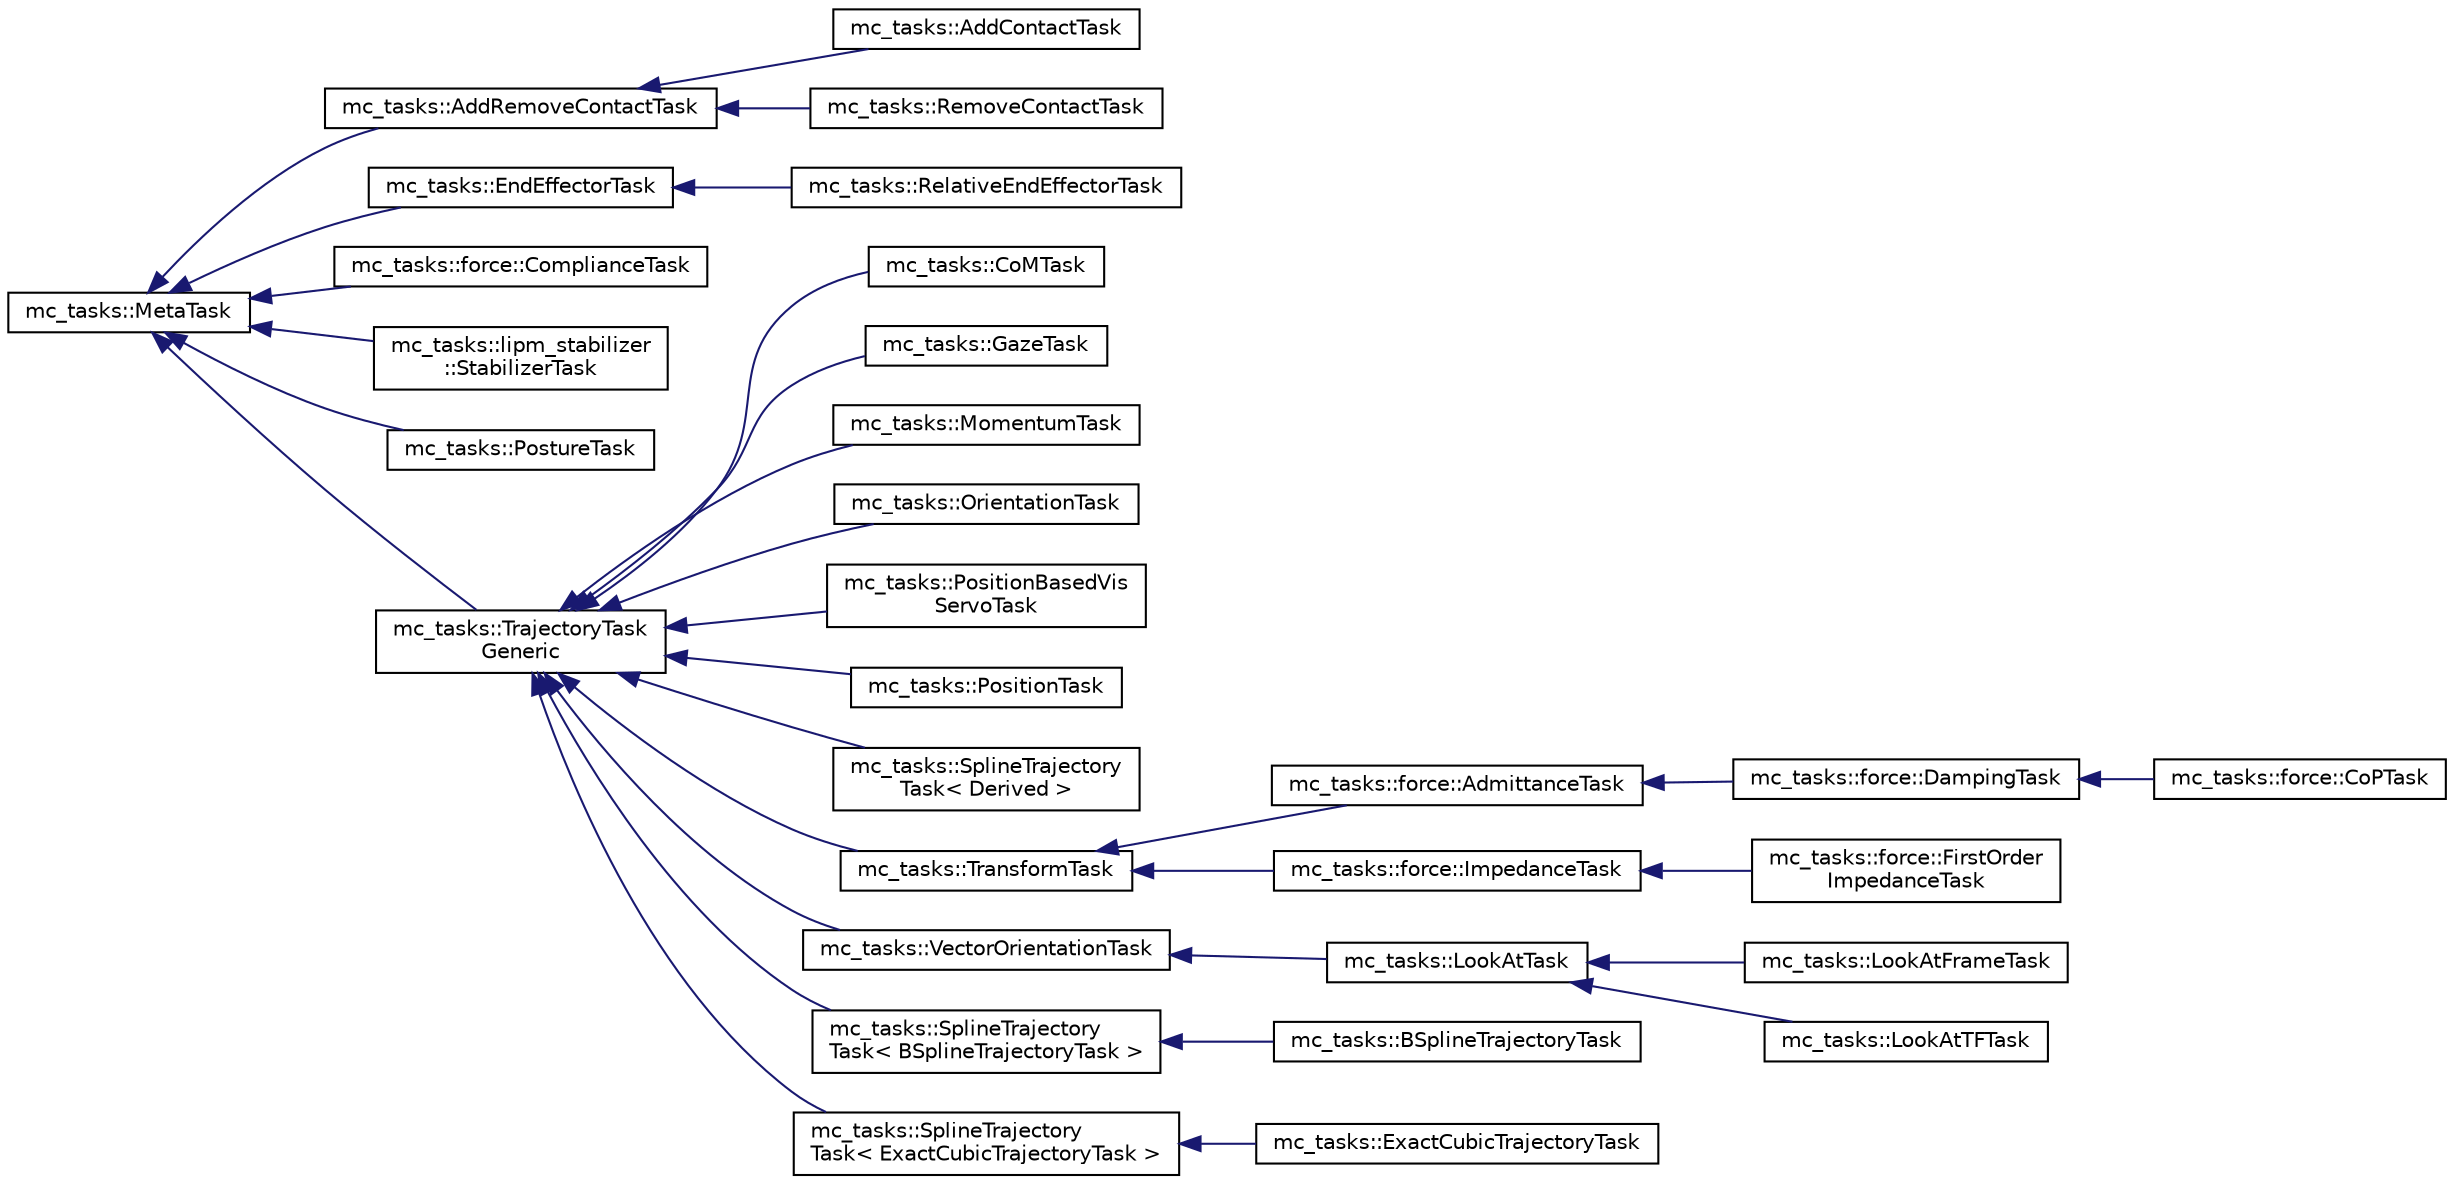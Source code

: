 digraph "Graphical Class Hierarchy"
{
 // INTERACTIVE_SVG=YES
  edge [fontname="Helvetica",fontsize="10",labelfontname="Helvetica",labelfontsize="10"];
  node [fontname="Helvetica",fontsize="10",shape=record];
  rankdir="LR";
  Node0 [label="mc_tasks::MetaTask",height=0.2,width=0.4,color="black", fillcolor="white", style="filled",URL="$structmc__tasks_1_1MetaTask.html",tooltip="Represents a generic task. "];
  Node0 -> Node1 [dir="back",color="midnightblue",fontsize="10",style="solid",fontname="Helvetica"];
  Node1 [label="mc_tasks::AddRemoveContactTask",height=0.2,width=0.4,color="black", fillcolor="white", style="filled",URL="$structmc__tasks_1_1AddRemoveContactTask.html",tooltip="Add or remove a contact. "];
  Node1 -> Node2 [dir="back",color="midnightblue",fontsize="10",style="solid",fontname="Helvetica"];
  Node2 [label="mc_tasks::AddContactTask",height=0.2,width=0.4,color="black", fillcolor="white", style="filled",URL="$structmc__tasks_1_1AddContactTask.html",tooltip="Add a contact. "];
  Node1 -> Node3 [dir="back",color="midnightblue",fontsize="10",style="solid",fontname="Helvetica"];
  Node3 [label="mc_tasks::RemoveContactTask",height=0.2,width=0.4,color="black", fillcolor="white", style="filled",URL="$structmc__tasks_1_1RemoveContactTask.html",tooltip="Remove a contact. "];
  Node0 -> Node4 [dir="back",color="midnightblue",fontsize="10",style="solid",fontname="Helvetica"];
  Node4 [label="mc_tasks::EndEffectorTask",height=0.2,width=0.4,color="black", fillcolor="white", style="filled",URL="$structmc__tasks_1_1EndEffectorTask.html",tooltip="Controls an end-effector. "];
  Node4 -> Node5 [dir="back",color="midnightblue",fontsize="10",style="solid",fontname="Helvetica"];
  Node5 [label="mc_tasks::RelativeEndEffectorTask",height=0.2,width=0.4,color="black", fillcolor="white", style="filled",URL="$structmc__tasks_1_1RelativeEndEffectorTask.html",tooltip="Controls an end-effector relatively to another frame. "];
  Node0 -> Node6 [dir="back",color="midnightblue",fontsize="10",style="solid",fontname="Helvetica"];
  Node6 [label="mc_tasks::force::ComplianceTask",height=0.2,width=0.4,color="black", fillcolor="white", style="filled",URL="$structmc__tasks_1_1force_1_1ComplianceTask.html",tooltip="Add a contact in a compliant manner. "];
  Node0 -> Node7 [dir="back",color="midnightblue",fontsize="10",style="solid",fontname="Helvetica"];
  Node7 [label="mc_tasks::lipm_stabilizer\l::StabilizerTask",height=0.2,width=0.4,color="black", fillcolor="white", style="filled",URL="$structmc__tasks_1_1lipm__stabilizer_1_1StabilizerTask.html"];
  Node0 -> Node8 [dir="back",color="midnightblue",fontsize="10",style="solid",fontname="Helvetica"];
  Node8 [label="mc_tasks::PostureTask",height=0.2,width=0.4,color="black", fillcolor="white", style="filled",URL="$structmc__tasks_1_1PostureTask.html"];
  Node0 -> Node9 [dir="back",color="midnightblue",fontsize="10",style="solid",fontname="Helvetica"];
  Node9 [label="mc_tasks::TrajectoryTask\lGeneric",height=0.2,width=0.4,color="black", fillcolor="white", style="filled",URL="$structmc__tasks_1_1TrajectoryTaskGeneric.html",tooltip="Generic wrapper for a trajectory dynamic over an error function. "];
  Node9 -> Node10 [dir="back",color="midnightblue",fontsize="10",style="solid",fontname="Helvetica"];
  Node10 [label="mc_tasks::CoMTask",height=0.2,width=0.4,color="black", fillcolor="white", style="filled",URL="$structmc__tasks_1_1CoMTask.html",tooltip="Control a robot&#39;s CoM. "];
  Node9 -> Node11 [dir="back",color="midnightblue",fontsize="10",style="solid",fontname="Helvetica"];
  Node11 [label="mc_tasks::GazeTask",height=0.2,width=0.4,color="black", fillcolor="white", style="filled",URL="$structmc__tasks_1_1GazeTask.html",tooltip="Control the Gaze of a body. "];
  Node9 -> Node12 [dir="back",color="midnightblue",fontsize="10",style="solid",fontname="Helvetica"];
  Node12 [label="mc_tasks::MomentumTask",height=0.2,width=0.4,color="black", fillcolor="white", style="filled",URL="$structmc__tasks_1_1MomentumTask.html",tooltip="Control the momentum of a robot. "];
  Node9 -> Node13 [dir="back",color="midnightblue",fontsize="10",style="solid",fontname="Helvetica"];
  Node13 [label="mc_tasks::OrientationTask",height=0.2,width=0.4,color="black", fillcolor="white", style="filled",URL="$structmc__tasks_1_1OrientationTask.html",tooltip="Control the orientation of a frame. "];
  Node9 -> Node14 [dir="back",color="midnightblue",fontsize="10",style="solid",fontname="Helvetica"];
  Node14 [label="mc_tasks::PositionBasedVis\lServoTask",height=0.2,width=0.4,color="black", fillcolor="white", style="filled",URL="$structmc__tasks_1_1PositionBasedVisServoTask.html",tooltip="Servo an end-effector depending on position error in camera frame. "];
  Node9 -> Node15 [dir="back",color="midnightblue",fontsize="10",style="solid",fontname="Helvetica"];
  Node15 [label="mc_tasks::PositionTask",height=0.2,width=0.4,color="black", fillcolor="white", style="filled",URL="$structmc__tasks_1_1PositionTask.html",tooltip="Control the position of a frame. "];
  Node9 -> Node16 [dir="back",color="midnightblue",fontsize="10",style="solid",fontname="Helvetica"];
  Node16 [label="mc_tasks::SplineTrajectory\lTask\< Derived \>",height=0.2,width=0.4,color="black", fillcolor="white", style="filled",URL="$structmc__tasks_1_1SplineTrajectoryTask.html",tooltip="Generic CRTP implementation for a task tracking a curve in both position and orientation. This class takes care of much of the logic behind tracking a curve: "];
  Node9 -> Node17 [dir="back",color="midnightblue",fontsize="10",style="solid",fontname="Helvetica"];
  Node17 [label="mc_tasks::TransformTask",height=0.2,width=0.4,color="black", fillcolor="white", style="filled",URL="$structmc__tasks_1_1TransformTask.html",tooltip="Control a frame 6D pose. "];
  Node17 -> Node18 [dir="back",color="midnightblue",fontsize="10",style="solid",fontname="Helvetica"];
  Node18 [label="mc_tasks::force::AdmittanceTask",height=0.2,width=0.4,color="black", fillcolor="white", style="filled",URL="$structmc__tasks_1_1force_1_1AdmittanceTask.html",tooltip="Hybrid position-force control on a contacting end-effector. "];
  Node18 -> Node19 [dir="back",color="midnightblue",fontsize="10",style="solid",fontname="Helvetica"];
  Node19 [label="mc_tasks::force::DampingTask",height=0.2,width=0.4,color="black", fillcolor="white", style="filled",URL="$structmc__tasks_1_1force_1_1DampingTask.html",tooltip="Hybrid position-force control on a contacting end-effector. "];
  Node19 -> Node20 [dir="back",color="midnightblue",fontsize="10",style="solid",fontname="Helvetica"];
  Node20 [label="mc_tasks::force::CoPTask",height=0.2,width=0.4,color="black", fillcolor="white", style="filled",URL="$structmc__tasks_1_1force_1_1CoPTask.html",tooltip="Track center-of-pressure (CoP) references at contact. "];
  Node17 -> Node21 [dir="back",color="midnightblue",fontsize="10",style="solid",fontname="Helvetica"];
  Node21 [label="mc_tasks::force::ImpedanceTask",height=0.2,width=0.4,color="black", fillcolor="white", style="filled",URL="$structmc__tasks_1_1force_1_1ImpedanceTask.html",tooltip="Impedance control of the end-effector. "];
  Node21 -> Node22 [dir="back",color="midnightblue",fontsize="10",style="solid",fontname="Helvetica"];
  Node22 [label="mc_tasks::force::FirstOrder\lImpedanceTask",height=0.2,width=0.4,color="black", fillcolor="white", style="filled",URL="$structmc__tasks_1_1force_1_1FirstOrderImpedanceTask.html",tooltip="Impedance-based damping control of the end-effector. "];
  Node9 -> Node23 [dir="back",color="midnightblue",fontsize="10",style="solid",fontname="Helvetica"];
  Node23 [label="mc_tasks::VectorOrientationTask",height=0.2,width=0.4,color="black", fillcolor="white", style="filled",URL="$structmc__tasks_1_1VectorOrientationTask.html",tooltip="Control the orientation of a vector attached to a frame. "];
  Node23 -> Node24 [dir="back",color="midnightblue",fontsize="10",style="solid",fontname="Helvetica"];
  Node24 [label="mc_tasks::LookAtTask",height=0.2,width=0.4,color="black", fillcolor="white", style="filled",URL="$structmc__tasks_1_1LookAtTask.html",tooltip="Orient a \"gaze\" vector defined on a body to look towards a world position. This task is a convenience..."];
  Node24 -> Node25 [dir="back",color="midnightblue",fontsize="10",style="solid",fontname="Helvetica"];
  Node25 [label="mc_tasks::LookAtFrameTask",height=0.2,width=0.4,color="black", fillcolor="white", style="filled",URL="$structmc__tasks_1_1LookAtFrameTask.html",tooltip="Track a frame position with a \"gaze\" vector. This task is a convenience wrapper for LookAtTask that t..."];
  Node24 -> Node26 [dir="back",color="midnightblue",fontsize="10",style="solid",fontname="Helvetica"];
  Node26 [label="mc_tasks::LookAtTFTask",height=0.2,width=0.4,color="black", fillcolor="white", style="filled",URL="$structmc__tasks_1_1LookAtTFTask.html",tooltip="Control the gaze vector of a body to look towards a world position updated at each iteration from a R..."];
  Node9 -> Node27 [dir="back",color="midnightblue",fontsize="10",style="solid",fontname="Helvetica"];
  Node27 [label="mc_tasks::SplineTrajectory\lTask\< BSplineTrajectoryTask \>",height=0.2,width=0.4,color="black", fillcolor="white", style="filled",URL="$structmc__tasks_1_1SplineTrajectoryTask.html"];
  Node27 -> Node28 [dir="back",color="midnightblue",fontsize="10",style="solid",fontname="Helvetica"];
  Node28 [label="mc_tasks::BSplineTrajectoryTask",height=0.2,width=0.4,color="black", fillcolor="white", style="filled",URL="$structmc__tasks_1_1BSplineTrajectoryTask.html",tooltip="Track a bezier curve with a robot surface. "];
  Node9 -> Node29 [dir="back",color="midnightblue",fontsize="10",style="solid",fontname="Helvetica"];
  Node29 [label="mc_tasks::SplineTrajectory\lTask\< ExactCubicTrajectoryTask \>",height=0.2,width=0.4,color="black", fillcolor="white", style="filled",URL="$structmc__tasks_1_1SplineTrajectoryTask.html"];
  Node29 -> Node30 [dir="back",color="midnightblue",fontsize="10",style="solid",fontname="Helvetica"];
  Node30 [label="mc_tasks::ExactCubicTrajectoryTask",height=0.2,width=0.4,color="black", fillcolor="white", style="filled",URL="$structmc__tasks_1_1ExactCubicTrajectoryTask.html",tooltip="Track an exact cubic spline, that is a curve passing exactly through waypoints in position..."];
}
